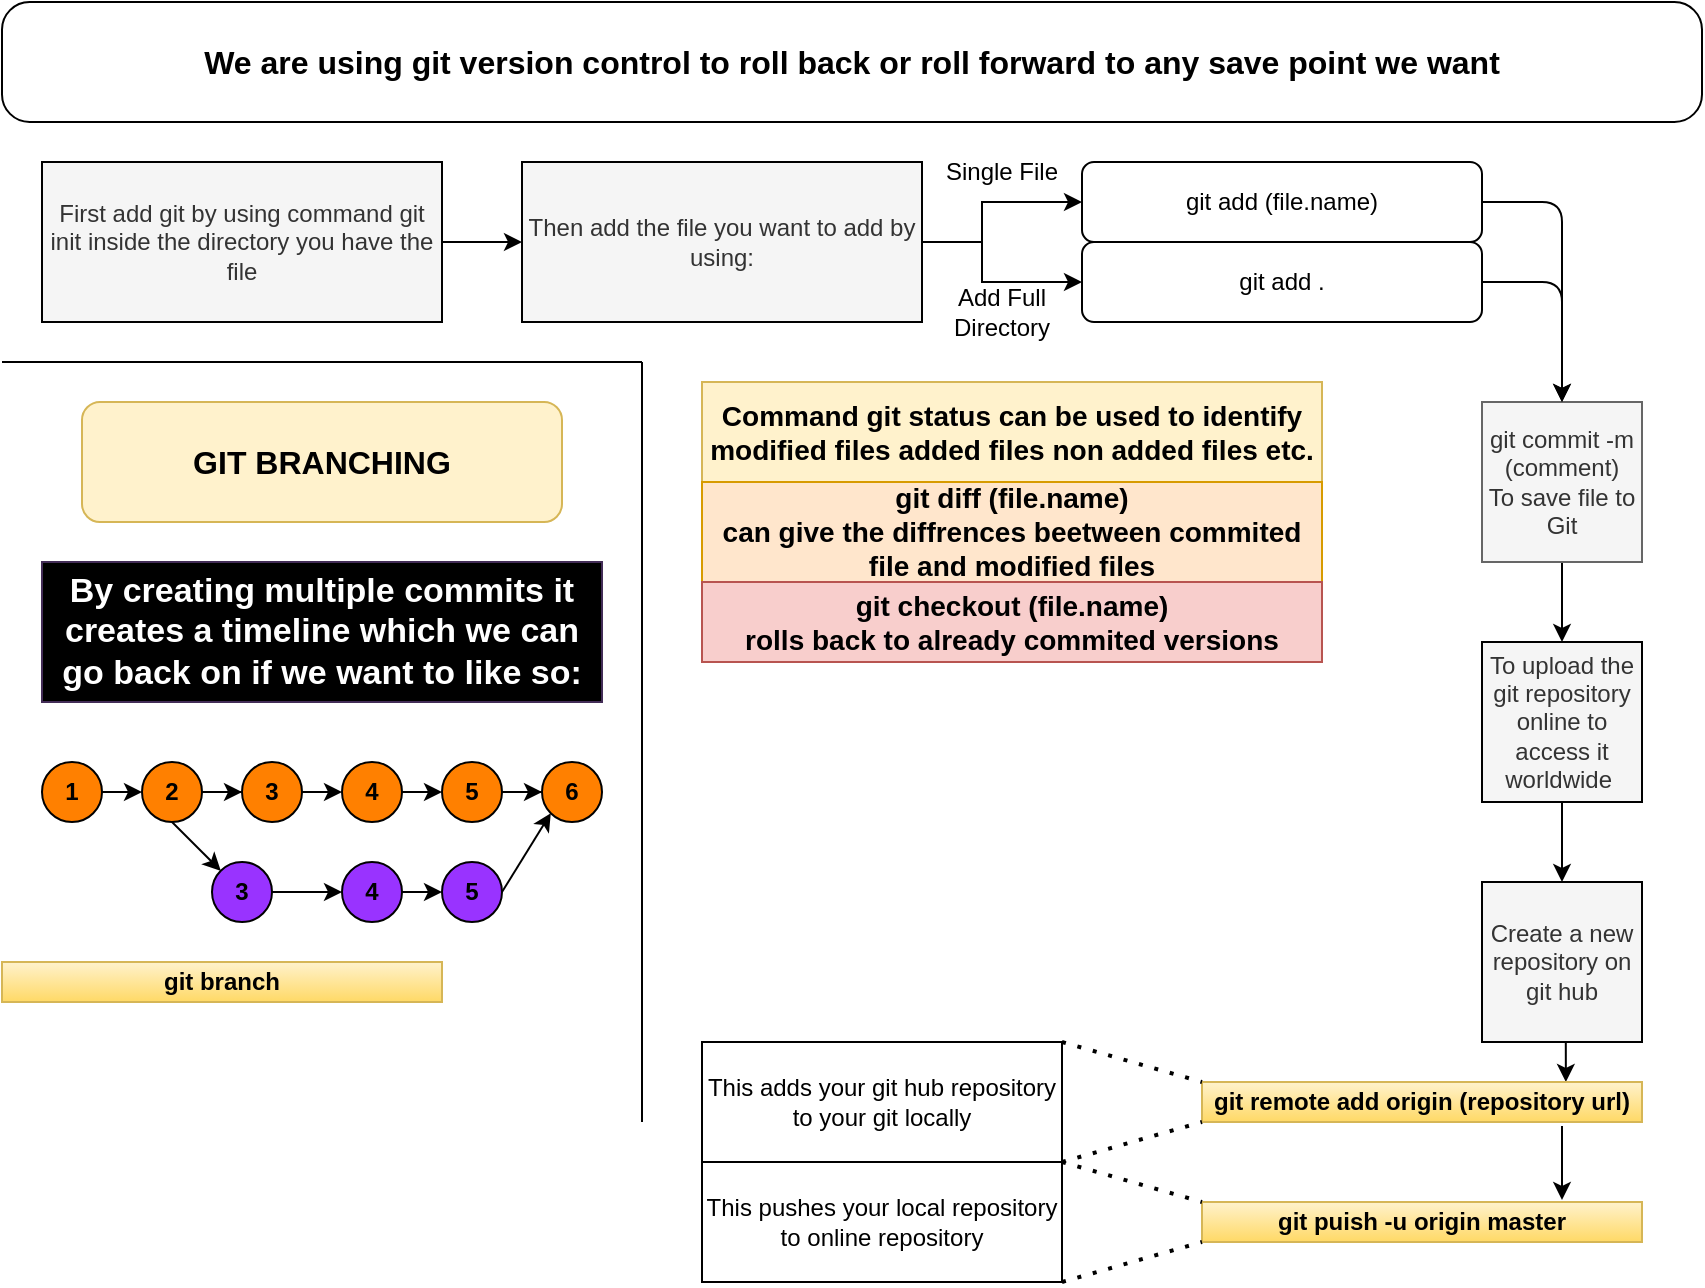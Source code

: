 <mxfile version="14.5.7" type="github">
  <diagram id="2DQWzsFpLPsIe5vMjnt6" name="Page-1">
    <mxGraphModel dx="2568" dy="524" grid="1" gridSize="10" guides="1" tooltips="1" connect="1" arrows="1" fold="1" page="1" pageScale="1" pageWidth="850" pageHeight="1100" math="0" shadow="0">
      <root>
        <mxCell id="0" />
        <mxCell id="1" parent="0" />
        <mxCell id="-qaemHOf1_88DgNMOJij-1" value="&lt;font size=&quot;3&quot;&gt;&lt;b&gt;We are using git version control to roll back or roll forward to any save point we want&lt;/b&gt;&lt;/font&gt;" style="rounded=1;whiteSpace=wrap;html=1;arcSize=23;" parent="1" vertex="1">
          <mxGeometry x="-1700" width="850" height="60" as="geometry" />
        </mxCell>
        <mxCell id="-qaemHOf1_88DgNMOJij-18" style="edgeStyle=orthogonalEdgeStyle;rounded=0;orthogonalLoop=1;jettySize=auto;html=1;exitX=1;exitY=0.5;exitDx=0;exitDy=0;entryX=0;entryY=0.5;entryDx=0;entryDy=0;" parent="1" source="-qaemHOf1_88DgNMOJij-4" target="-qaemHOf1_88DgNMOJij-6" edge="1">
          <mxGeometry relative="1" as="geometry" />
        </mxCell>
        <mxCell id="-qaemHOf1_88DgNMOJij-4" value="First add git by using command git init inside the directory you have the file" style="text;html=1;fillColor=#f5f5f5;align=center;verticalAlign=middle;whiteSpace=wrap;rounded=0;fontColor=#333333;strokeColor=#000000;" parent="1" vertex="1">
          <mxGeometry x="-1680" y="80" width="200" height="80" as="geometry" />
        </mxCell>
        <mxCell id="-qaemHOf1_88DgNMOJij-9" style="edgeStyle=orthogonalEdgeStyle;rounded=0;orthogonalLoop=1;jettySize=auto;html=1;" parent="1" source="-qaemHOf1_88DgNMOJij-6" target="-qaemHOf1_88DgNMOJij-8" edge="1">
          <mxGeometry relative="1" as="geometry">
            <Array as="points">
              <mxPoint x="-1210" y="120" />
              <mxPoint x="-1210" y="100" />
            </Array>
          </mxGeometry>
        </mxCell>
        <mxCell id="-qaemHOf1_88DgNMOJij-13" style="edgeStyle=orthogonalEdgeStyle;rounded=0;orthogonalLoop=1;jettySize=auto;html=1;exitX=1;exitY=0.5;exitDx=0;exitDy=0;" parent="1" source="-qaemHOf1_88DgNMOJij-6" target="-qaemHOf1_88DgNMOJij-12" edge="1">
          <mxGeometry relative="1" as="geometry">
            <Array as="points">
              <mxPoint x="-1210" y="120" />
              <mxPoint x="-1210" y="140" />
            </Array>
          </mxGeometry>
        </mxCell>
        <mxCell id="-qaemHOf1_88DgNMOJij-6" value="Then add the file you want to add by using:" style="text;html=1;fillColor=#f5f5f5;align=center;verticalAlign=middle;whiteSpace=wrap;rounded=0;fontColor=#333333;strokeColor=#000000;" parent="1" vertex="1">
          <mxGeometry x="-1440" y="80" width="200" height="80" as="geometry" />
        </mxCell>
        <mxCell id="-qaemHOf1_88DgNMOJij-8" value="git add (file.name)" style="rounded=1;whiteSpace=wrap;html=1;strokeColor=#000000;gradientColor=none;" parent="1" vertex="1">
          <mxGeometry x="-1160" y="80" width="200" height="40" as="geometry" />
        </mxCell>
        <mxCell id="-qaemHOf1_88DgNMOJij-10" value="Single File" style="text;html=1;strokeColor=none;fillColor=none;align=center;verticalAlign=middle;whiteSpace=wrap;rounded=0;" parent="1" vertex="1">
          <mxGeometry x="-1230" y="70" width="60" height="30" as="geometry" />
        </mxCell>
        <mxCell id="-qaemHOf1_88DgNMOJij-12" value="git add ." style="rounded=1;whiteSpace=wrap;html=1;strokeColor=#000000;gradientColor=none;" parent="1" vertex="1">
          <mxGeometry x="-1160" y="120" width="200" height="40" as="geometry" />
        </mxCell>
        <mxCell id="-qaemHOf1_88DgNMOJij-14" value="Add Full Directory" style="text;html=1;strokeColor=none;fillColor=none;align=center;verticalAlign=middle;whiteSpace=wrap;rounded=0;" parent="1" vertex="1">
          <mxGeometry x="-1230" y="140" width="60" height="30" as="geometry" />
        </mxCell>
        <mxCell id="feYk2-0pNa3UwTStaALc-2" style="edgeStyle=orthogonalEdgeStyle;rounded=0;orthogonalLoop=1;jettySize=auto;html=1;entryX=0.5;entryY=0;entryDx=0;entryDy=0;" parent="1" source="-qaemHOf1_88DgNMOJij-15" target="feYk2-0pNa3UwTStaALc-1" edge="1">
          <mxGeometry relative="1" as="geometry" />
        </mxCell>
        <mxCell id="-qaemHOf1_88DgNMOJij-15" value="git commit -m (comment)&lt;br&gt;To save file to Git" style="text;html=1;fillColor=#f5f5f5;align=center;verticalAlign=middle;whiteSpace=wrap;rounded=0;fontColor=#333333;strokeColor=#666666;" parent="1" vertex="1">
          <mxGeometry x="-960" y="200" width="80" height="80" as="geometry" />
        </mxCell>
        <mxCell id="-qaemHOf1_88DgNMOJij-16" value="" style="endArrow=classic;html=1;entryX=0.5;entryY=0;entryDx=0;entryDy=0;" parent="1" target="-qaemHOf1_88DgNMOJij-15" edge="1">
          <mxGeometry width="50" height="50" relative="1" as="geometry">
            <mxPoint x="-960" y="100" as="sourcePoint" />
            <mxPoint x="-910" y="50" as="targetPoint" />
            <Array as="points">
              <mxPoint x="-920" y="100" />
            </Array>
          </mxGeometry>
        </mxCell>
        <mxCell id="-qaemHOf1_88DgNMOJij-17" value="" style="endArrow=classic;html=1;entryX=0.5;entryY=0;entryDx=0;entryDy=0;exitX=1;exitY=0.5;exitDx=0;exitDy=0;" parent="1" source="-qaemHOf1_88DgNMOJij-12" target="-qaemHOf1_88DgNMOJij-15" edge="1">
          <mxGeometry width="50" height="50" relative="1" as="geometry">
            <mxPoint x="-1310" y="180" as="sourcePoint" />
            <mxPoint x="-1260" y="130" as="targetPoint" />
            <Array as="points">
              <mxPoint x="-920" y="140" />
            </Array>
          </mxGeometry>
        </mxCell>
        <mxCell id="-qaemHOf1_88DgNMOJij-19" value="&lt;b&gt;&lt;font style=&quot;font-size: 14px&quot;&gt;Command git status can be used to identify modified files added files non added files etc.&lt;/font&gt;&lt;/b&gt;" style="text;html=1;strokeColor=#d6b656;fillColor=#fff2cc;align=center;verticalAlign=middle;whiteSpace=wrap;rounded=0;" parent="1" vertex="1">
          <mxGeometry x="-1350" y="190" width="310" height="50" as="geometry" />
        </mxCell>
        <mxCell id="-qaemHOf1_88DgNMOJij-20" value="&lt;b style=&quot;font-size: 14px&quot;&gt;git diff (file.name)&lt;br&gt;can give the diffrences beetween commited file and modified files&lt;/b&gt;" style="text;html=1;strokeColor=#d79b00;fillColor=#ffe6cc;align=center;verticalAlign=middle;whiteSpace=wrap;rounded=0;" parent="1" vertex="1">
          <mxGeometry x="-1350" y="240" width="310" height="50" as="geometry" />
        </mxCell>
        <mxCell id="-qaemHOf1_88DgNMOJij-21" value="&lt;b style=&quot;font-size: 14px&quot;&gt;git checkout (file.name)&lt;br&gt;rolls back to already commited versions&lt;/b&gt;" style="text;html=1;strokeColor=#b85450;fillColor=#f8cecc;align=center;verticalAlign=middle;whiteSpace=wrap;rounded=0;" parent="1" vertex="1">
          <mxGeometry x="-1350" y="290" width="310" height="40" as="geometry" />
        </mxCell>
        <mxCell id="feYk2-0pNa3UwTStaALc-5" style="edgeStyle=orthogonalEdgeStyle;rounded=0;orthogonalLoop=1;jettySize=auto;html=1;exitX=0.5;exitY=1;exitDx=0;exitDy=0;entryX=0.5;entryY=0;entryDx=0;entryDy=0;" parent="1" source="feYk2-0pNa3UwTStaALc-1" target="feYk2-0pNa3UwTStaALc-4" edge="1">
          <mxGeometry relative="1" as="geometry" />
        </mxCell>
        <mxCell id="feYk2-0pNa3UwTStaALc-1" value="To upload the git repository online to access it worldwide&amp;nbsp;" style="text;html=1;fillColor=#f5f5f5;align=center;verticalAlign=middle;whiteSpace=wrap;rounded=0;fontColor=#333333;strokeColor=#000000;" parent="1" vertex="1">
          <mxGeometry x="-960" y="320" width="80" height="80" as="geometry" />
        </mxCell>
        <mxCell id="feYk2-0pNa3UwTStaALc-7" style="edgeStyle=orthogonalEdgeStyle;rounded=0;orthogonalLoop=1;jettySize=auto;html=1;exitX=0.5;exitY=1;exitDx=0;exitDy=0;entryX=0.827;entryY=0;entryDx=0;entryDy=0;entryPerimeter=0;" parent="1" source="feYk2-0pNa3UwTStaALc-4" target="feYk2-0pNa3UwTStaALc-6" edge="1">
          <mxGeometry relative="1" as="geometry" />
        </mxCell>
        <mxCell id="feYk2-0pNa3UwTStaALc-4" value="Create a new repository on git hub&lt;br&gt;" style="text;html=1;fillColor=#f5f5f5;align=center;verticalAlign=middle;whiteSpace=wrap;rounded=0;fontColor=#333333;strokeColor=#000000;" parent="1" vertex="1">
          <mxGeometry x="-960" y="440" width="80" height="80" as="geometry" />
        </mxCell>
        <mxCell id="feYk2-0pNa3UwTStaALc-16" style="edgeStyle=orthogonalEdgeStyle;rounded=0;orthogonalLoop=1;jettySize=auto;html=1;" parent="1" edge="1">
          <mxGeometry relative="1" as="geometry">
            <mxPoint x="-920" y="562" as="sourcePoint" />
            <mxPoint x="-920" y="599" as="targetPoint" />
          </mxGeometry>
        </mxCell>
        <mxCell id="feYk2-0pNa3UwTStaALc-6" value="&lt;b&gt;git remote add origin (repository url)&lt;/b&gt;" style="text;html=1;strokeColor=#d6b656;fillColor=#fff2cc;align=center;verticalAlign=middle;whiteSpace=wrap;rounded=0;gradientColor=#ffd966;" parent="1" vertex="1">
          <mxGeometry x="-1100" y="540" width="220" height="20" as="geometry" />
        </mxCell>
        <mxCell id="feYk2-0pNa3UwTStaALc-8" value="This adds your git hub repository to your git locally" style="rounded=1;whiteSpace=wrap;html=1;strokeColor=#000000;arcSize=0;" parent="1" vertex="1">
          <mxGeometry x="-1350" y="520" width="180" height="60" as="geometry" />
        </mxCell>
        <mxCell id="feYk2-0pNa3UwTStaALc-9" value="" style="endArrow=none;dashed=1;html=1;dashPattern=1 3;strokeWidth=2;entryX=0;entryY=0;entryDx=0;entryDy=0;exitX=1;exitY=0;exitDx=0;exitDy=0;" parent="1" source="feYk2-0pNa3UwTStaALc-8" target="feYk2-0pNa3UwTStaALc-6" edge="1">
          <mxGeometry width="50" height="50" relative="1" as="geometry">
            <mxPoint x="-1300" y="460" as="sourcePoint" />
            <mxPoint x="-1250" y="410" as="targetPoint" />
          </mxGeometry>
        </mxCell>
        <mxCell id="feYk2-0pNa3UwTStaALc-11" value="" style="endArrow=none;dashed=1;html=1;dashPattern=1 3;strokeWidth=2;entryX=0;entryY=1;entryDx=0;entryDy=0;exitX=1;exitY=1;exitDx=0;exitDy=0;" parent="1" source="feYk2-0pNa3UwTStaALc-8" target="feYk2-0pNa3UwTStaALc-6" edge="1">
          <mxGeometry width="50" height="50" relative="1" as="geometry">
            <mxPoint x="-1160" y="530" as="sourcePoint" />
            <mxPoint x="-1090.0" y="550" as="targetPoint" />
          </mxGeometry>
        </mxCell>
        <mxCell id="feYk2-0pNa3UwTStaALc-12" value="&lt;b&gt;git puish -u origin master&lt;/b&gt;" style="text;html=1;strokeColor=#d6b656;fillColor=#fff2cc;align=center;verticalAlign=middle;whiteSpace=wrap;rounded=0;gradientColor=#ffd966;" parent="1" vertex="1">
          <mxGeometry x="-1100" y="600" width="220" height="20" as="geometry" />
        </mxCell>
        <mxCell id="feYk2-0pNa3UwTStaALc-13" value="This pushes your local repository to online repository" style="rounded=1;whiteSpace=wrap;html=1;strokeColor=#000000;arcSize=0;" parent="1" vertex="1">
          <mxGeometry x="-1350" y="580" width="180" height="60" as="geometry" />
        </mxCell>
        <mxCell id="feYk2-0pNa3UwTStaALc-14" value="" style="endArrow=none;dashed=1;html=1;dashPattern=1 3;strokeWidth=2;entryX=0;entryY=0;entryDx=0;entryDy=0;exitX=1;exitY=0;exitDx=0;exitDy=0;" parent="1" source="feYk2-0pNa3UwTStaALc-13" target="feYk2-0pNa3UwTStaALc-12" edge="1">
          <mxGeometry width="50" height="50" relative="1" as="geometry">
            <mxPoint x="-1160" y="590" as="sourcePoint" />
            <mxPoint x="-1090.0" y="570" as="targetPoint" />
          </mxGeometry>
        </mxCell>
        <mxCell id="feYk2-0pNa3UwTStaALc-15" value="" style="endArrow=none;dashed=1;html=1;dashPattern=1 3;strokeWidth=2;entryX=0;entryY=1;entryDx=0;entryDy=0;exitX=1;exitY=1;exitDx=0;exitDy=0;" parent="1" source="feYk2-0pNa3UwTStaALc-13" target="feYk2-0pNa3UwTStaALc-12" edge="1">
          <mxGeometry width="50" height="50" relative="1" as="geometry">
            <mxPoint x="-1160" y="590" as="sourcePoint" />
            <mxPoint x="-1090.0" y="610" as="targetPoint" />
          </mxGeometry>
        </mxCell>
        <mxCell id="4F9KUSmmqrAlT4ERBegV-1" value="&lt;b&gt;&lt;font style=&quot;font-size: 17px&quot;&gt;By creating multiple commits it creates a timeline which we can go back on if we want to like so:&lt;/font&gt;&lt;/b&gt;" style="text;html=1;strokeColor=#432D57;align=center;verticalAlign=middle;whiteSpace=wrap;rounded=0;fontColor=#ffffff;fillColor=#000000;" parent="1" vertex="1">
          <mxGeometry x="-1680" y="280" width="280" height="70" as="geometry" />
        </mxCell>
        <mxCell id="4F9KUSmmqrAlT4ERBegV-8" style="edgeStyle=orthogonalEdgeStyle;rounded=0;orthogonalLoop=1;jettySize=auto;html=1;exitX=1;exitY=0.5;exitDx=0;exitDy=0;entryX=0;entryY=0.5;entryDx=0;entryDy=0;" parent="1" source="4F9KUSmmqrAlT4ERBegV-3" target="4F9KUSmmqrAlT4ERBegV-4" edge="1">
          <mxGeometry relative="1" as="geometry" />
        </mxCell>
        <mxCell id="4F9KUSmmqrAlT4ERBegV-3" value="&lt;b&gt;1&lt;/b&gt;" style="ellipse;whiteSpace=wrap;html=1;aspect=fixed;fillColor=#FF8000;" parent="1" vertex="1">
          <mxGeometry x="-1680" y="380" width="30" height="30" as="geometry" />
        </mxCell>
        <mxCell id="4F9KUSmmqrAlT4ERBegV-9" style="edgeStyle=orthogonalEdgeStyle;rounded=0;orthogonalLoop=1;jettySize=auto;html=1;exitX=1;exitY=0.5;exitDx=0;exitDy=0;" parent="1" source="4F9KUSmmqrAlT4ERBegV-4" target="4F9KUSmmqrAlT4ERBegV-5" edge="1">
          <mxGeometry relative="1" as="geometry" />
        </mxCell>
        <mxCell id="4F9KUSmmqrAlT4ERBegV-4" value="2" style="ellipse;whiteSpace=wrap;html=1;aspect=fixed;fillColor=#FF8000;fontStyle=1" parent="1" vertex="1">
          <mxGeometry x="-1630" y="380" width="30" height="30" as="geometry" />
        </mxCell>
        <mxCell id="4F9KUSmmqrAlT4ERBegV-10" style="edgeStyle=orthogonalEdgeStyle;rounded=0;orthogonalLoop=1;jettySize=auto;html=1;exitX=1;exitY=0.5;exitDx=0;exitDy=0;entryX=0;entryY=0.5;entryDx=0;entryDy=0;" parent="1" source="4F9KUSmmqrAlT4ERBegV-5" target="4F9KUSmmqrAlT4ERBegV-7" edge="1">
          <mxGeometry relative="1" as="geometry" />
        </mxCell>
        <mxCell id="4F9KUSmmqrAlT4ERBegV-5" value="&lt;b&gt;3&lt;/b&gt;" style="ellipse;whiteSpace=wrap;html=1;aspect=fixed;fillColor=#FF8000;" parent="1" vertex="1">
          <mxGeometry x="-1580" y="380" width="30" height="30" as="geometry" />
        </mxCell>
        <mxCell id="4F9KUSmmqrAlT4ERBegV-12" style="edgeStyle=orthogonalEdgeStyle;rounded=0;orthogonalLoop=1;jettySize=auto;html=1;exitX=1;exitY=0.5;exitDx=0;exitDy=0;entryX=0;entryY=0.5;entryDx=0;entryDy=0;" parent="1" source="4F9KUSmmqrAlT4ERBegV-7" target="4F9KUSmmqrAlT4ERBegV-11" edge="1">
          <mxGeometry relative="1" as="geometry" />
        </mxCell>
        <mxCell id="4F9KUSmmqrAlT4ERBegV-7" value="&lt;b&gt;4&lt;/b&gt;" style="ellipse;whiteSpace=wrap;html=1;aspect=fixed;fillColor=#FF8000;" parent="1" vertex="1">
          <mxGeometry x="-1530" y="380" width="30" height="30" as="geometry" />
        </mxCell>
        <mxCell id="4F9KUSmmqrAlT4ERBegV-15" style="edgeStyle=orthogonalEdgeStyle;rounded=0;orthogonalLoop=1;jettySize=auto;html=1;exitX=1;exitY=0.5;exitDx=0;exitDy=0;" parent="1" source="4F9KUSmmqrAlT4ERBegV-11" target="4F9KUSmmqrAlT4ERBegV-13" edge="1">
          <mxGeometry relative="1" as="geometry" />
        </mxCell>
        <mxCell id="4F9KUSmmqrAlT4ERBegV-11" value="&lt;b&gt;5&lt;/b&gt;" style="ellipse;whiteSpace=wrap;html=1;aspect=fixed;fillColor=#FF8000;" parent="1" vertex="1">
          <mxGeometry x="-1480" y="380" width="30" height="30" as="geometry" />
        </mxCell>
        <mxCell id="4F9KUSmmqrAlT4ERBegV-13" value="&lt;b&gt;6&lt;/b&gt;" style="ellipse;whiteSpace=wrap;html=1;aspect=fixed;fillColor=#FF8000;" parent="1" vertex="1">
          <mxGeometry x="-1430" y="380" width="30" height="30" as="geometry" />
        </mxCell>
        <mxCell id="xdMVu-1ozZl_Vfi0Khe5-2" value="&lt;font size=&quot;3&quot;&gt;&lt;b&gt;GIT BRANCHING&lt;/b&gt;&lt;/font&gt;" style="rounded=1;whiteSpace=wrap;html=1;fillColor=#fff2cc;strokeColor=#d6b656;" vertex="1" parent="1">
          <mxGeometry x="-1660" y="200" width="240" height="60" as="geometry" />
        </mxCell>
        <mxCell id="xdMVu-1ozZl_Vfi0Khe5-3" value="" style="endArrow=none;html=1;" edge="1" parent="1">
          <mxGeometry width="50" height="50" relative="1" as="geometry">
            <mxPoint x="-1700" y="180" as="sourcePoint" />
            <mxPoint x="-1380" y="180" as="targetPoint" />
          </mxGeometry>
        </mxCell>
        <mxCell id="xdMVu-1ozZl_Vfi0Khe5-5" value="" style="endArrow=none;html=1;" edge="1" parent="1">
          <mxGeometry width="50" height="50" relative="1" as="geometry">
            <mxPoint x="-1380" y="560" as="sourcePoint" />
            <mxPoint x="-1380" y="180" as="targetPoint" />
          </mxGeometry>
        </mxCell>
        <mxCell id="xdMVu-1ozZl_Vfi0Khe5-11" style="edgeStyle=orthogonalEdgeStyle;rounded=0;orthogonalLoop=1;jettySize=auto;html=1;exitX=1;exitY=0.5;exitDx=0;exitDy=0;entryX=0;entryY=0.5;entryDx=0;entryDy=0;fontColor=#FF8000;" edge="1" parent="1" source="xdMVu-1ozZl_Vfi0Khe5-6" target="xdMVu-1ozZl_Vfi0Khe5-9">
          <mxGeometry relative="1" as="geometry" />
        </mxCell>
        <mxCell id="xdMVu-1ozZl_Vfi0Khe5-6" value="&lt;b&gt;3&lt;/b&gt;" style="ellipse;whiteSpace=wrap;html=1;aspect=fixed;fillColor=#9933FF;" vertex="1" parent="1">
          <mxGeometry x="-1595" y="430" width="30" height="30" as="geometry" />
        </mxCell>
        <mxCell id="xdMVu-1ozZl_Vfi0Khe5-12" style="edgeStyle=orthogonalEdgeStyle;rounded=0;orthogonalLoop=1;jettySize=auto;html=1;exitX=1;exitY=0.5;exitDx=0;exitDy=0;entryX=0;entryY=0.5;entryDx=0;entryDy=0;fontColor=#FF8000;" edge="1" parent="1" source="xdMVu-1ozZl_Vfi0Khe5-9" target="xdMVu-1ozZl_Vfi0Khe5-10">
          <mxGeometry relative="1" as="geometry" />
        </mxCell>
        <mxCell id="xdMVu-1ozZl_Vfi0Khe5-9" value="&lt;b&gt;4&lt;/b&gt;" style="ellipse;whiteSpace=wrap;html=1;aspect=fixed;fillColor=#9933FF;" vertex="1" parent="1">
          <mxGeometry x="-1530" y="430" width="30" height="30" as="geometry" />
        </mxCell>
        <mxCell id="xdMVu-1ozZl_Vfi0Khe5-10" value="&lt;b&gt;5&lt;/b&gt;" style="ellipse;whiteSpace=wrap;html=1;aspect=fixed;fillColor=#9933FF;" vertex="1" parent="1">
          <mxGeometry x="-1480" y="430" width="30" height="30" as="geometry" />
        </mxCell>
        <mxCell id="xdMVu-1ozZl_Vfi0Khe5-14" value="" style="endArrow=classic;html=1;fontColor=#FF8000;entryX=0;entryY=1;entryDx=0;entryDy=0;exitX=1;exitY=0.5;exitDx=0;exitDy=0;" edge="1" parent="1" source="xdMVu-1ozZl_Vfi0Khe5-10" target="4F9KUSmmqrAlT4ERBegV-13">
          <mxGeometry width="50" height="50" relative="1" as="geometry">
            <mxPoint x="-1330" y="380" as="sourcePoint" />
            <mxPoint x="-1280" y="330" as="targetPoint" />
          </mxGeometry>
        </mxCell>
        <mxCell id="xdMVu-1ozZl_Vfi0Khe5-17" value="" style="endArrow=classic;html=1;fontColor=#FF8000;exitX=0.5;exitY=1;exitDx=0;exitDy=0;entryX=0;entryY=0;entryDx=0;entryDy=0;" edge="1" parent="1" source="4F9KUSmmqrAlT4ERBegV-4" target="xdMVu-1ozZl_Vfi0Khe5-6">
          <mxGeometry width="50" height="50" relative="1" as="geometry">
            <mxPoint x="-1330" y="380" as="sourcePoint" />
            <mxPoint x="-1280" y="330" as="targetPoint" />
          </mxGeometry>
        </mxCell>
        <mxCell id="xdMVu-1ozZl_Vfi0Khe5-18" value="&lt;b&gt;git branch&lt;/b&gt;" style="text;html=1;strokeColor=#d6b656;fillColor=#fff2cc;align=center;verticalAlign=middle;whiteSpace=wrap;rounded=0;gradientColor=#ffd966;" vertex="1" parent="1">
          <mxGeometry x="-1700" y="480" width="220" height="20" as="geometry" />
        </mxCell>
      </root>
    </mxGraphModel>
  </diagram>
</mxfile>
